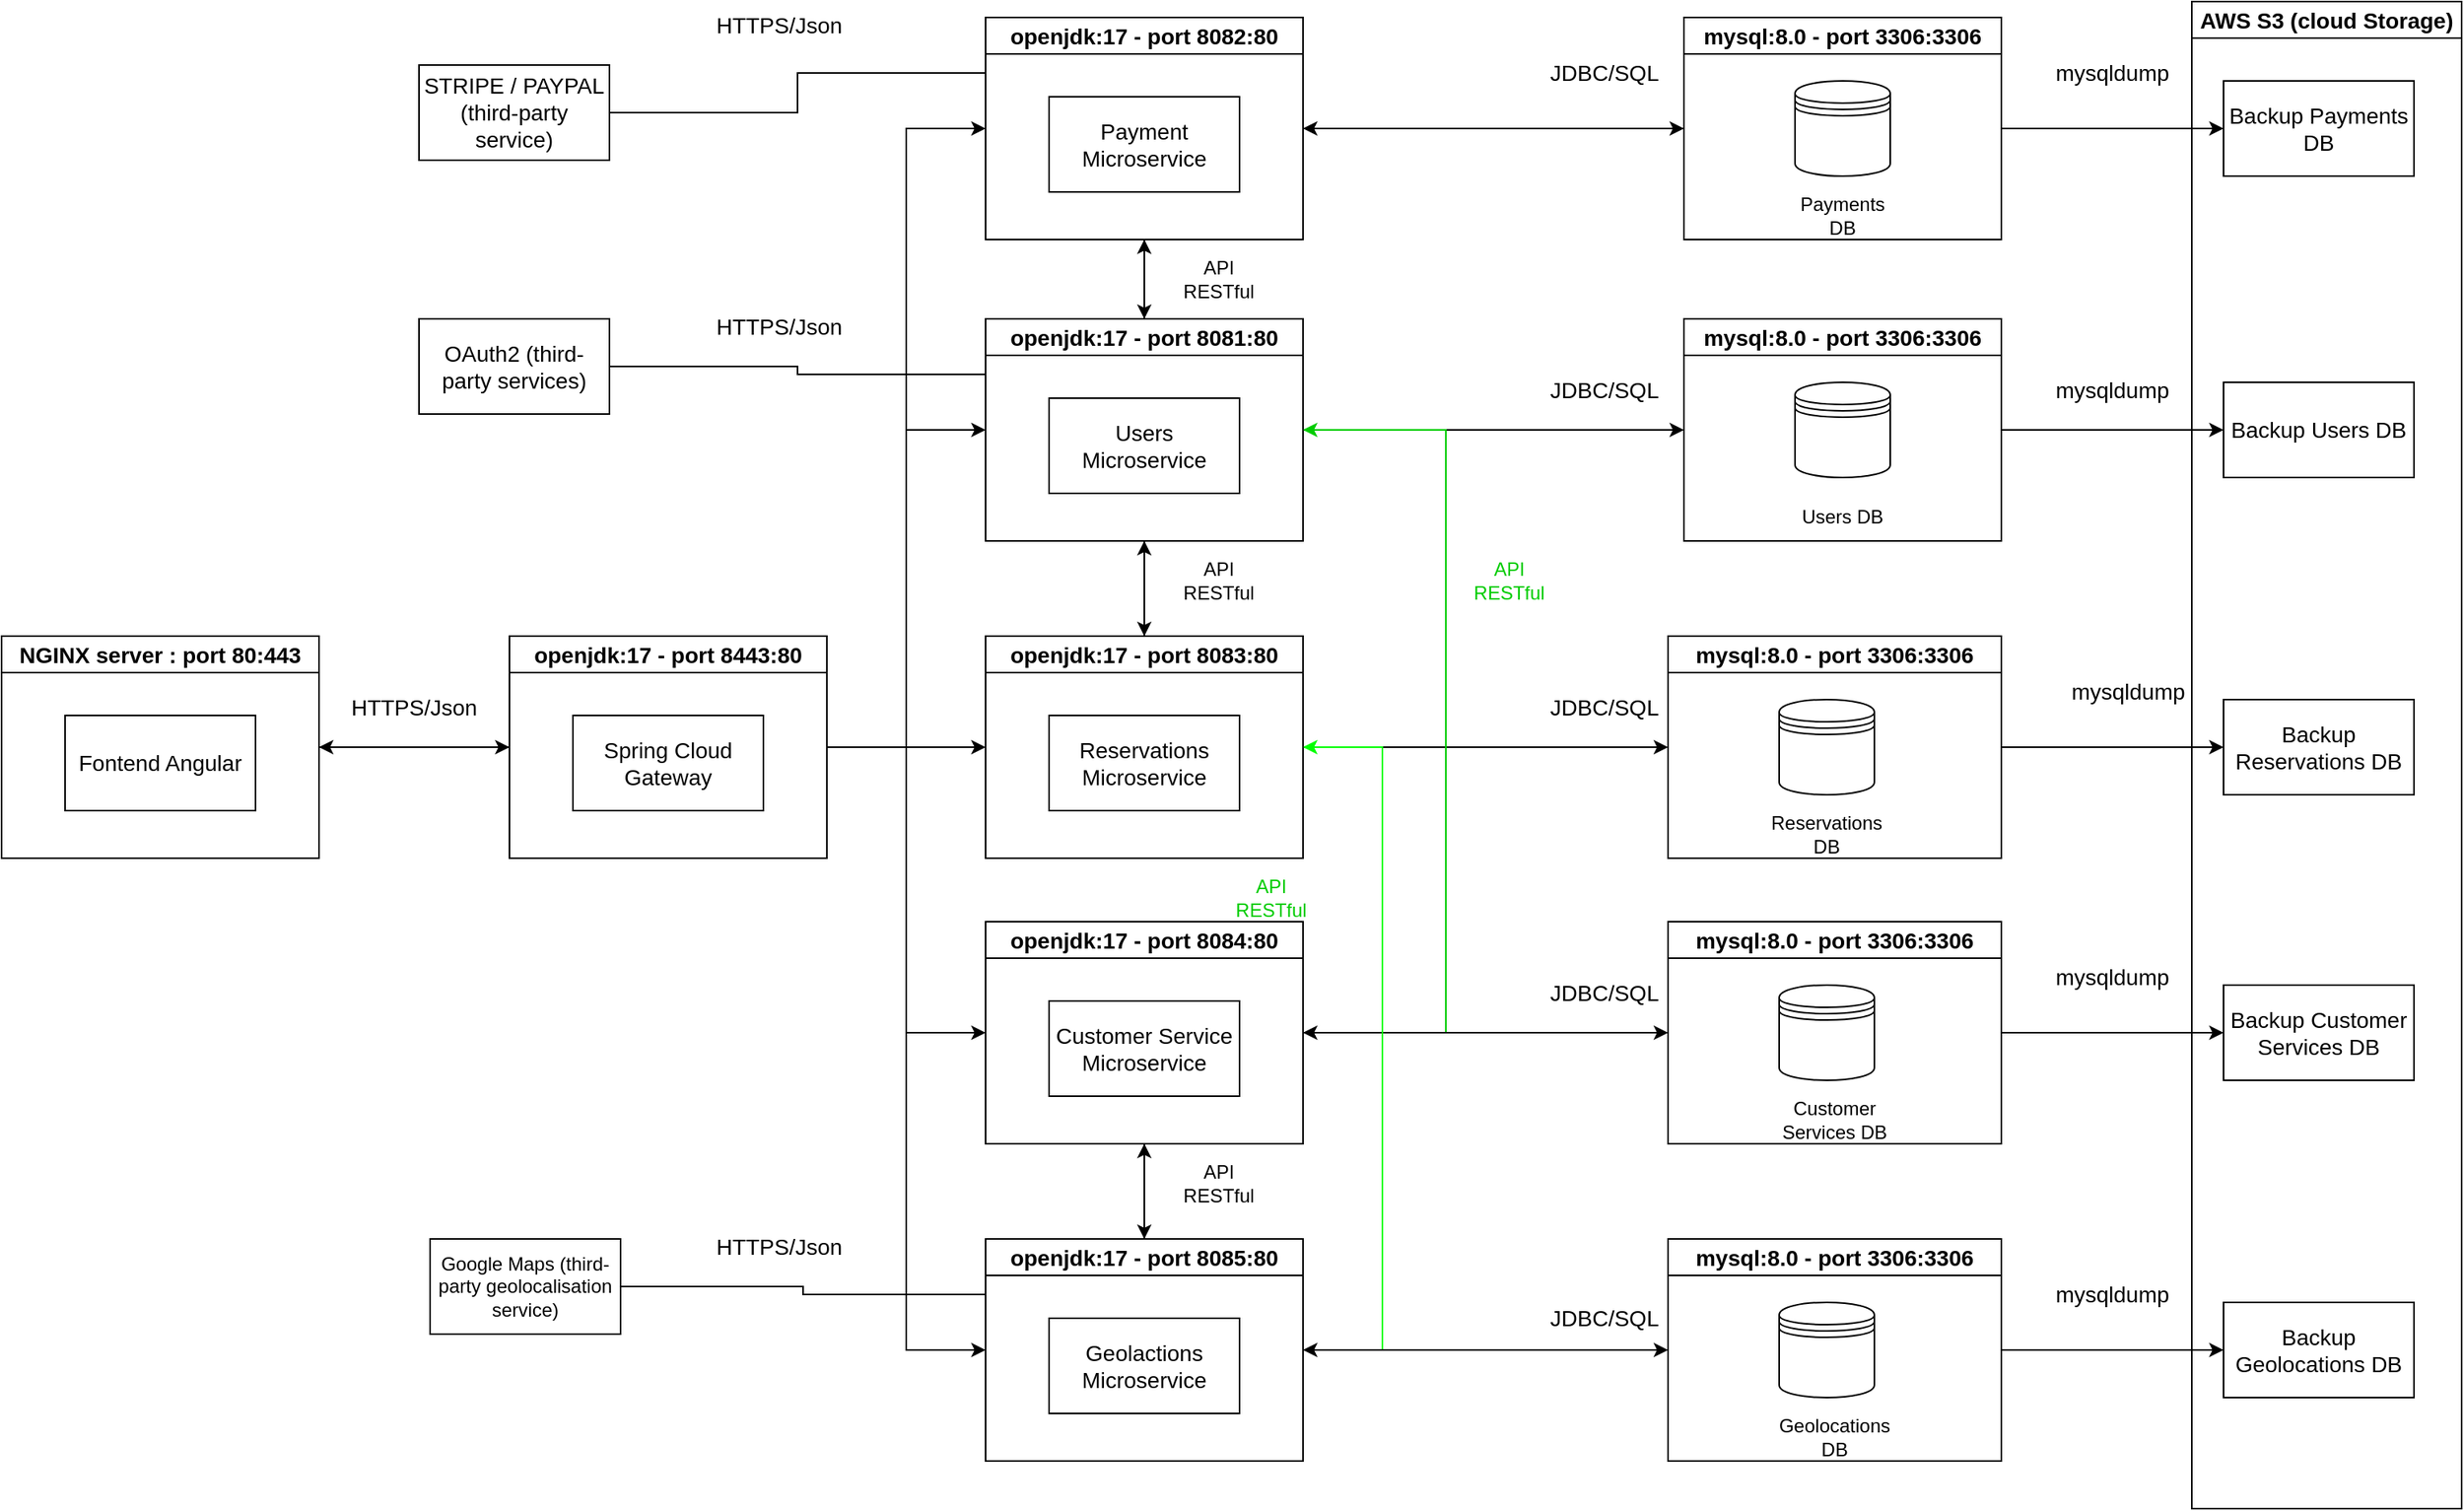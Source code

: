 <mxfile version="24.7.7">
  <diagram name="Page-1" id="HTvIIr98uRL_a_d4ipdB">
    <mxGraphModel dx="1766" dy="2174" grid="1" gridSize="10" guides="1" tooltips="1" connect="1" arrows="1" fold="1" page="1" pageScale="1" pageWidth="827" pageHeight="1169" math="0" shadow="0">
      <root>
        <mxCell id="0" />
        <mxCell id="1" parent="0" />
        <mxCell id="VIl7qetFcdLMGMQmezE--7" style="edgeStyle=orthogonalEdgeStyle;rounded=0;orthogonalLoop=1;jettySize=auto;html=1;entryX=0;entryY=0.5;entryDx=0;entryDy=0;" edge="1" parent="1" source="VIl7qetFcdLMGMQmezE--1" target="VIl7qetFcdLMGMQmezE--3">
          <mxGeometry relative="1" as="geometry" />
        </mxCell>
        <mxCell id="VIl7qetFcdLMGMQmezE--1" value="&lt;font style=&quot;font-size: 14px;&quot;&gt;NGINX server : port 80:443&lt;/font&gt;" style="swimlane;whiteSpace=wrap;html=1;" vertex="1" parent="1">
          <mxGeometry x="30" y="170" width="200" height="140" as="geometry" />
        </mxCell>
        <UserObject label="&lt;font style=&quot;font-size: 14px;&quot;&gt;Fontend Angular&lt;/font&gt;" treeRoot="1" id="VIl7qetFcdLMGMQmezE--2">
          <mxCell style="whiteSpace=wrap;html=1;align=center;treeFolding=1;treeMoving=1;newEdgeStyle={&quot;edgeStyle&quot;:&quot;elbowEdgeStyle&quot;,&quot;startArrow&quot;:&quot;none&quot;,&quot;endArrow&quot;:&quot;none&quot;};" vertex="1" parent="VIl7qetFcdLMGMQmezE--1">
            <mxGeometry x="40" y="50" width="120" height="60" as="geometry" />
          </mxCell>
        </UserObject>
        <mxCell id="VIl7qetFcdLMGMQmezE--8" style="edgeStyle=orthogonalEdgeStyle;rounded=0;orthogonalLoop=1;jettySize=auto;html=1;entryX=1;entryY=0.5;entryDx=0;entryDy=0;strokeColor=#000000;" edge="1" parent="1" source="VIl7qetFcdLMGMQmezE--3" target="VIl7qetFcdLMGMQmezE--1">
          <mxGeometry relative="1" as="geometry" />
        </mxCell>
        <mxCell id="VIl7qetFcdLMGMQmezE--18" style="edgeStyle=orthogonalEdgeStyle;rounded=0;orthogonalLoop=1;jettySize=auto;html=1;entryX=0;entryY=0.5;entryDx=0;entryDy=0;" edge="1" parent="1" source="VIl7qetFcdLMGMQmezE--3" target="VIl7qetFcdLMGMQmezE--12">
          <mxGeometry relative="1" as="geometry" />
        </mxCell>
        <mxCell id="VIl7qetFcdLMGMQmezE--19" style="edgeStyle=orthogonalEdgeStyle;rounded=0;orthogonalLoop=1;jettySize=auto;html=1;entryX=0;entryY=0.5;entryDx=0;entryDy=0;" edge="1" parent="1" source="VIl7qetFcdLMGMQmezE--3" target="VIl7qetFcdLMGMQmezE--5">
          <mxGeometry relative="1" as="geometry" />
        </mxCell>
        <mxCell id="VIl7qetFcdLMGMQmezE--20" style="edgeStyle=orthogonalEdgeStyle;rounded=0;orthogonalLoop=1;jettySize=auto;html=1;entryX=0;entryY=0.5;entryDx=0;entryDy=0;" edge="1" parent="1" source="VIl7qetFcdLMGMQmezE--3" target="VIl7qetFcdLMGMQmezE--10">
          <mxGeometry relative="1" as="geometry" />
        </mxCell>
        <mxCell id="VIl7qetFcdLMGMQmezE--21" style="edgeStyle=orthogonalEdgeStyle;rounded=0;orthogonalLoop=1;jettySize=auto;html=1;entryX=0;entryY=0.5;entryDx=0;entryDy=0;" edge="1" parent="1" source="VIl7qetFcdLMGMQmezE--3" target="VIl7qetFcdLMGMQmezE--14">
          <mxGeometry relative="1" as="geometry" />
        </mxCell>
        <mxCell id="VIl7qetFcdLMGMQmezE--22" style="edgeStyle=orthogonalEdgeStyle;rounded=0;orthogonalLoop=1;jettySize=auto;html=1;entryX=0;entryY=0.5;entryDx=0;entryDy=0;" edge="1" parent="1" source="VIl7qetFcdLMGMQmezE--3" target="VIl7qetFcdLMGMQmezE--16">
          <mxGeometry relative="1" as="geometry" />
        </mxCell>
        <mxCell id="VIl7qetFcdLMGMQmezE--3" value="&lt;font style=&quot;font-size: 14px;&quot;&gt;openjdk:17 - port 8443:80&lt;/font&gt;" style="swimlane;whiteSpace=wrap;html=1;" vertex="1" parent="1">
          <mxGeometry x="350" y="170" width="200" height="140" as="geometry" />
        </mxCell>
        <UserObject label="&lt;font style=&quot;font-size: 14px;&quot;&gt;Spring Cloud Gateway&lt;/font&gt;" treeRoot="1" id="VIl7qetFcdLMGMQmezE--4">
          <mxCell style="whiteSpace=wrap;html=1;align=center;treeFolding=1;treeMoving=1;newEdgeStyle={&quot;edgeStyle&quot;:&quot;elbowEdgeStyle&quot;,&quot;startArrow&quot;:&quot;none&quot;,&quot;endArrow&quot;:&quot;none&quot;};" vertex="1" parent="VIl7qetFcdLMGMQmezE--3">
            <mxGeometry x="40" y="50" width="120" height="60" as="geometry" />
          </mxCell>
        </UserObject>
        <mxCell id="VIl7qetFcdLMGMQmezE--44" style="edgeStyle=orthogonalEdgeStyle;rounded=0;orthogonalLoop=1;jettySize=auto;html=1;entryX=0.5;entryY=1;entryDx=0;entryDy=0;" edge="1" parent="1" source="VIl7qetFcdLMGMQmezE--5" target="VIl7qetFcdLMGMQmezE--10">
          <mxGeometry relative="1" as="geometry" />
        </mxCell>
        <mxCell id="VIl7qetFcdLMGMQmezE--49" style="edgeStyle=orthogonalEdgeStyle;rounded=0;orthogonalLoop=1;jettySize=auto;html=1;" edge="1" parent="1" source="VIl7qetFcdLMGMQmezE--5">
          <mxGeometry relative="1" as="geometry">
            <mxPoint x="750" y="170" as="targetPoint" />
          </mxGeometry>
        </mxCell>
        <mxCell id="VIl7qetFcdLMGMQmezE--65" style="edgeStyle=orthogonalEdgeStyle;rounded=0;orthogonalLoop=1;jettySize=auto;html=1;entryX=1;entryY=0.5;entryDx=0;entryDy=0;" edge="1" parent="1" source="VIl7qetFcdLMGMQmezE--5" target="VIl7qetFcdLMGMQmezE--14">
          <mxGeometry relative="1" as="geometry">
            <Array as="points">
              <mxPoint x="940" y="40" />
              <mxPoint x="940" y="420" />
            </Array>
          </mxGeometry>
        </mxCell>
        <mxCell id="VIl7qetFcdLMGMQmezE--84" style="edgeStyle=orthogonalEdgeStyle;rounded=0;orthogonalLoop=1;jettySize=auto;html=1;entryX=0;entryY=0.5;entryDx=0;entryDy=0;" edge="1" parent="1" source="VIl7qetFcdLMGMQmezE--5" target="VIl7qetFcdLMGMQmezE--81">
          <mxGeometry relative="1" as="geometry" />
        </mxCell>
        <mxCell id="VIl7qetFcdLMGMQmezE--5" value="&lt;font style=&quot;font-size: 14px;&quot;&gt;openjdk:17 - port 8081:80&lt;/font&gt;" style="swimlane;whiteSpace=wrap;html=1;" vertex="1" parent="1">
          <mxGeometry x="650" y="-30" width="200" height="140" as="geometry" />
        </mxCell>
        <UserObject label="&lt;font style=&quot;font-size: 14px;&quot;&gt;Users Microservice&lt;/font&gt;" treeRoot="1" id="VIl7qetFcdLMGMQmezE--6">
          <mxCell style="whiteSpace=wrap;html=1;align=center;treeFolding=1;treeMoving=1;newEdgeStyle={&quot;edgeStyle&quot;:&quot;elbowEdgeStyle&quot;,&quot;startArrow&quot;:&quot;none&quot;,&quot;endArrow&quot;:&quot;none&quot;};" vertex="1" parent="VIl7qetFcdLMGMQmezE--5">
            <mxGeometry x="40" y="50" width="120" height="60" as="geometry" />
          </mxCell>
        </UserObject>
        <mxCell id="VIl7qetFcdLMGMQmezE--9" value="&lt;font style=&quot;font-size: 14px;&quot;&gt;HTTPS/Json&lt;/font&gt;" style="text;html=1;align=center;verticalAlign=middle;whiteSpace=wrap;rounded=0;" vertex="1" parent="1">
          <mxGeometry x="260" y="200" width="60" height="30" as="geometry" />
        </mxCell>
        <mxCell id="VIl7qetFcdLMGMQmezE--43" style="edgeStyle=orthogonalEdgeStyle;rounded=0;orthogonalLoop=1;jettySize=auto;html=1;entryX=0.5;entryY=0;entryDx=0;entryDy=0;" edge="1" parent="1" source="VIl7qetFcdLMGMQmezE--10" target="VIl7qetFcdLMGMQmezE--5">
          <mxGeometry relative="1" as="geometry" />
        </mxCell>
        <mxCell id="VIl7qetFcdLMGMQmezE--74" style="edgeStyle=orthogonalEdgeStyle;rounded=0;orthogonalLoop=1;jettySize=auto;html=1;entryX=0;entryY=0.5;entryDx=0;entryDy=0;" edge="1" parent="1" source="VIl7qetFcdLMGMQmezE--10" target="VIl7qetFcdLMGMQmezE--69">
          <mxGeometry relative="1" as="geometry" />
        </mxCell>
        <mxCell id="VIl7qetFcdLMGMQmezE--10" value="&lt;font style=&quot;font-size: 14px;&quot;&gt;openjdk:17 - port 8082:80&lt;/font&gt;" style="swimlane;whiteSpace=wrap;html=1;" vertex="1" parent="1">
          <mxGeometry x="650" y="-220" width="200" height="140" as="geometry" />
        </mxCell>
        <UserObject label="&lt;font style=&quot;font-size: 14px;&quot;&gt;Payment Microservice&lt;/font&gt;" treeRoot="1" id="VIl7qetFcdLMGMQmezE--11">
          <mxCell style="whiteSpace=wrap;html=1;align=center;treeFolding=1;treeMoving=1;newEdgeStyle={&quot;edgeStyle&quot;:&quot;elbowEdgeStyle&quot;,&quot;startArrow&quot;:&quot;none&quot;,&quot;endArrow&quot;:&quot;none&quot;};" vertex="1" parent="VIl7qetFcdLMGMQmezE--10">
            <mxGeometry x="40" y="50" width="120" height="60" as="geometry" />
          </mxCell>
        </UserObject>
        <mxCell id="VIl7qetFcdLMGMQmezE--47" style="edgeStyle=orthogonalEdgeStyle;rounded=0;orthogonalLoop=1;jettySize=auto;html=1;entryX=0.5;entryY=1;entryDx=0;entryDy=0;" edge="1" parent="1" source="VIl7qetFcdLMGMQmezE--12" target="VIl7qetFcdLMGMQmezE--5">
          <mxGeometry relative="1" as="geometry" />
        </mxCell>
        <mxCell id="VIl7qetFcdLMGMQmezE--60" style="edgeStyle=orthogonalEdgeStyle;rounded=0;orthogonalLoop=1;jettySize=auto;html=1;entryX=1;entryY=0.5;entryDx=0;entryDy=0;" edge="1" parent="1" source="VIl7qetFcdLMGMQmezE--12" target="VIl7qetFcdLMGMQmezE--16">
          <mxGeometry relative="1" as="geometry">
            <Array as="points">
              <mxPoint x="900" y="240" />
              <mxPoint x="900" y="620" />
            </Array>
          </mxGeometry>
        </mxCell>
        <mxCell id="VIl7qetFcdLMGMQmezE--89" style="edgeStyle=orthogonalEdgeStyle;rounded=0;orthogonalLoop=1;jettySize=auto;html=1;entryX=0;entryY=0.5;entryDx=0;entryDy=0;" edge="1" parent="1" source="VIl7qetFcdLMGMQmezE--12" target="VIl7qetFcdLMGMQmezE--86">
          <mxGeometry relative="1" as="geometry" />
        </mxCell>
        <mxCell id="VIl7qetFcdLMGMQmezE--12" value="&lt;font style=&quot;font-size: 14px;&quot;&gt;openjdk:17 - port 8083:80&lt;/font&gt;" style="swimlane;whiteSpace=wrap;html=1;" vertex="1" parent="1">
          <mxGeometry x="650" y="170" width="200" height="140" as="geometry" />
        </mxCell>
        <UserObject label="&lt;font style=&quot;font-size: 14px;&quot;&gt;Reservations Microservice&lt;/font&gt;" treeRoot="1" id="VIl7qetFcdLMGMQmezE--13">
          <mxCell style="whiteSpace=wrap;html=1;align=center;treeFolding=1;treeMoving=1;newEdgeStyle={&quot;edgeStyle&quot;:&quot;elbowEdgeStyle&quot;,&quot;startArrow&quot;:&quot;none&quot;,&quot;endArrow&quot;:&quot;none&quot;};" vertex="1" parent="VIl7qetFcdLMGMQmezE--12">
            <mxGeometry x="40" y="50" width="120" height="60" as="geometry" />
          </mxCell>
        </UserObject>
        <mxCell id="VIl7qetFcdLMGMQmezE--51" style="edgeStyle=orthogonalEdgeStyle;rounded=0;orthogonalLoop=1;jettySize=auto;html=1;entryX=0.5;entryY=0;entryDx=0;entryDy=0;" edge="1" parent="1" source="VIl7qetFcdLMGMQmezE--14" target="VIl7qetFcdLMGMQmezE--16">
          <mxGeometry relative="1" as="geometry" />
        </mxCell>
        <mxCell id="VIl7qetFcdLMGMQmezE--63" style="edgeStyle=orthogonalEdgeStyle;rounded=0;orthogonalLoop=1;jettySize=auto;html=1;entryX=1;entryY=0.5;entryDx=0;entryDy=0;strokeColor=#00CC00;" edge="1" parent="1" source="VIl7qetFcdLMGMQmezE--14" target="VIl7qetFcdLMGMQmezE--5">
          <mxGeometry relative="1" as="geometry">
            <Array as="points">
              <mxPoint x="940" y="420" />
              <mxPoint x="940" y="40" />
            </Array>
          </mxGeometry>
        </mxCell>
        <mxCell id="VIl7qetFcdLMGMQmezE--99" style="edgeStyle=orthogonalEdgeStyle;rounded=0;orthogonalLoop=1;jettySize=auto;html=1;entryX=0;entryY=0.5;entryDx=0;entryDy=0;" edge="1" parent="1" source="VIl7qetFcdLMGMQmezE--14" target="VIl7qetFcdLMGMQmezE--96">
          <mxGeometry relative="1" as="geometry" />
        </mxCell>
        <mxCell id="VIl7qetFcdLMGMQmezE--14" value="&lt;font style=&quot;font-size: 14px;&quot;&gt;openjdk:17 - port 8084:80&lt;/font&gt;" style="swimlane;whiteSpace=wrap;html=1;" vertex="1" parent="1">
          <mxGeometry x="650" y="350" width="200" height="140" as="geometry" />
        </mxCell>
        <UserObject label="&lt;font style=&quot;font-size: 14px;&quot;&gt;Customer Service Microservice&lt;/font&gt;" treeRoot="1" id="VIl7qetFcdLMGMQmezE--15">
          <mxCell style="whiteSpace=wrap;html=1;align=center;treeFolding=1;treeMoving=1;newEdgeStyle={&quot;edgeStyle&quot;:&quot;elbowEdgeStyle&quot;,&quot;startArrow&quot;:&quot;none&quot;,&quot;endArrow&quot;:&quot;none&quot;};" vertex="1" parent="VIl7qetFcdLMGMQmezE--14">
            <mxGeometry x="40" y="50" width="120" height="60" as="geometry" />
          </mxCell>
        </UserObject>
        <mxCell id="VIl7qetFcdLMGMQmezE--52" style="edgeStyle=orthogonalEdgeStyle;rounded=0;orthogonalLoop=1;jettySize=auto;html=1;entryX=0.5;entryY=1;entryDx=0;entryDy=0;" edge="1" parent="1" source="VIl7qetFcdLMGMQmezE--16" target="VIl7qetFcdLMGMQmezE--14">
          <mxGeometry relative="1" as="geometry" />
        </mxCell>
        <mxCell id="VIl7qetFcdLMGMQmezE--61" style="edgeStyle=orthogonalEdgeStyle;rounded=0;orthogonalLoop=1;jettySize=auto;html=1;entryX=1;entryY=0.5;entryDx=0;entryDy=0;strokeColor=#00FF00;" edge="1" parent="1" source="VIl7qetFcdLMGMQmezE--16" target="VIl7qetFcdLMGMQmezE--12">
          <mxGeometry relative="1" as="geometry">
            <Array as="points">
              <mxPoint x="900" y="620" />
              <mxPoint x="900" y="240" />
            </Array>
          </mxGeometry>
        </mxCell>
        <mxCell id="VIl7qetFcdLMGMQmezE--105" style="edgeStyle=orthogonalEdgeStyle;rounded=0;orthogonalLoop=1;jettySize=auto;html=1;entryX=0;entryY=0.5;entryDx=0;entryDy=0;" edge="1" parent="1" source="VIl7qetFcdLMGMQmezE--16" target="VIl7qetFcdLMGMQmezE--102">
          <mxGeometry relative="1" as="geometry" />
        </mxCell>
        <mxCell id="VIl7qetFcdLMGMQmezE--16" value="&lt;font style=&quot;font-size: 14px;&quot;&gt;openjdk:17 - port 8085:80&lt;/font&gt;" style="swimlane;whiteSpace=wrap;html=1;" vertex="1" parent="1">
          <mxGeometry x="650" y="550" width="200" height="140" as="geometry" />
        </mxCell>
        <UserObject label="&lt;font style=&quot;font-size: 14px;&quot;&gt;Geolactions Microservice&lt;/font&gt;" treeRoot="1" id="VIl7qetFcdLMGMQmezE--17">
          <mxCell style="whiteSpace=wrap;html=1;align=center;treeFolding=1;treeMoving=1;newEdgeStyle={&quot;edgeStyle&quot;:&quot;elbowEdgeStyle&quot;,&quot;startArrow&quot;:&quot;none&quot;,&quot;endArrow&quot;:&quot;none&quot;};" vertex="1" parent="VIl7qetFcdLMGMQmezE--16">
            <mxGeometry x="40" y="50" width="120" height="60" as="geometry" />
          </mxCell>
        </UserObject>
        <mxCell id="VIl7qetFcdLMGMQmezE--34" style="edgeStyle=elbowEdgeStyle;rounded=0;orthogonalLoop=1;jettySize=auto;html=1;startArrow=none;endArrow=none;entryX=0;entryY=0.25;entryDx=0;entryDy=0;" edge="1" parent="1" source="VIl7qetFcdLMGMQmezE--29" target="VIl7qetFcdLMGMQmezE--10">
          <mxGeometry relative="1" as="geometry" />
        </mxCell>
        <UserObject label="&lt;font style=&quot;font-size: 14px;&quot;&gt;STRIPE / PAYPAL (third-party service)&lt;/font&gt;" treeRoot="1" id="VIl7qetFcdLMGMQmezE--29">
          <mxCell style="whiteSpace=wrap;html=1;align=center;treeFolding=1;treeMoving=1;newEdgeStyle={&quot;edgeStyle&quot;:&quot;elbowEdgeStyle&quot;,&quot;startArrow&quot;:&quot;none&quot;,&quot;endArrow&quot;:&quot;none&quot;};" vertex="1" parent="1">
            <mxGeometry x="293" y="-190" width="120" height="60" as="geometry" />
          </mxCell>
        </UserObject>
        <mxCell id="VIl7qetFcdLMGMQmezE--31" value="&lt;font style=&quot;font-size: 14px;&quot;&gt;HTTPS/Json&lt;/font&gt;" style="text;html=1;align=center;verticalAlign=middle;whiteSpace=wrap;rounded=0;" vertex="1" parent="1">
          <mxGeometry x="490" y="-230" width="60" height="30" as="geometry" />
        </mxCell>
        <mxCell id="VIl7qetFcdLMGMQmezE--36" style="edgeStyle=elbowEdgeStyle;rounded=0;orthogonalLoop=1;jettySize=auto;html=1;startArrow=none;endArrow=none;entryX=0;entryY=0.25;entryDx=0;entryDy=0;" edge="1" parent="1" source="VIl7qetFcdLMGMQmezE--35" target="VIl7qetFcdLMGMQmezE--5">
          <mxGeometry relative="1" as="geometry" />
        </mxCell>
        <UserObject label="&lt;font style=&quot;font-size: 14px;&quot;&gt;OAuth2 (third-party services)&lt;/font&gt;" treeRoot="1" id="VIl7qetFcdLMGMQmezE--35">
          <mxCell style="whiteSpace=wrap;html=1;align=center;treeFolding=1;treeMoving=1;newEdgeStyle={&quot;edgeStyle&quot;:&quot;elbowEdgeStyle&quot;,&quot;startArrow&quot;:&quot;none&quot;,&quot;endArrow&quot;:&quot;none&quot;};" vertex="1" parent="1">
            <mxGeometry x="293" y="-30" width="120" height="60" as="geometry" />
          </mxCell>
        </UserObject>
        <mxCell id="VIl7qetFcdLMGMQmezE--37" value="&lt;font style=&quot;font-size: 14px;&quot;&gt;HTTPS/Json&lt;/font&gt;" style="text;html=1;align=center;verticalAlign=middle;whiteSpace=wrap;rounded=0;" vertex="1" parent="1">
          <mxGeometry x="490" y="-40" width="60" height="30" as="geometry" />
        </mxCell>
        <mxCell id="VIl7qetFcdLMGMQmezE--40" style="edgeStyle=elbowEdgeStyle;rounded=0;orthogonalLoop=1;jettySize=auto;html=1;startArrow=none;endArrow=none;entryX=0;entryY=0.25;entryDx=0;entryDy=0;" edge="1" parent="1" source="VIl7qetFcdLMGMQmezE--39" target="VIl7qetFcdLMGMQmezE--16">
          <mxGeometry relative="1" as="geometry" />
        </mxCell>
        <UserObject label="Google Maps (third-party geolocalisation service)" treeRoot="1" id="VIl7qetFcdLMGMQmezE--39">
          <mxCell style="whiteSpace=wrap;html=1;align=center;treeFolding=1;treeMoving=1;newEdgeStyle={&quot;edgeStyle&quot;:&quot;elbowEdgeStyle&quot;,&quot;startArrow&quot;:&quot;none&quot;,&quot;endArrow&quot;:&quot;none&quot;};" vertex="1" parent="1">
            <mxGeometry x="300" y="550" width="120" height="60" as="geometry" />
          </mxCell>
        </UserObject>
        <mxCell id="VIl7qetFcdLMGMQmezE--41" value="&lt;font style=&quot;font-size: 14px;&quot;&gt;HTTPS/Json&lt;/font&gt;" style="text;html=1;align=center;verticalAlign=middle;whiteSpace=wrap;rounded=0;" vertex="1" parent="1">
          <mxGeometry x="490" y="540" width="60" height="30" as="geometry" />
        </mxCell>
        <mxCell id="VIl7qetFcdLMGMQmezE--45" value="API RESTful" style="text;html=1;align=center;verticalAlign=middle;whiteSpace=wrap;rounded=0;" vertex="1" parent="1">
          <mxGeometry x="767" y="-70" width="60" height="30" as="geometry" />
        </mxCell>
        <mxCell id="VIl7qetFcdLMGMQmezE--50" value="API RESTful" style="text;html=1;align=center;verticalAlign=middle;whiteSpace=wrap;rounded=0;" vertex="1" parent="1">
          <mxGeometry x="767" y="120" width="60" height="30" as="geometry" />
        </mxCell>
        <mxCell id="VIl7qetFcdLMGMQmezE--55" value="API RESTful" style="text;html=1;align=center;verticalAlign=middle;whiteSpace=wrap;rounded=0;" vertex="1" parent="1">
          <mxGeometry x="767" y="500" width="60" height="30" as="geometry" />
        </mxCell>
        <mxCell id="VIl7qetFcdLMGMQmezE--62" value="&lt;font color=&quot;#00cc00&quot; style=&quot;font-size: 12px;&quot;&gt;API RESTful&lt;/font&gt;" style="text;html=1;align=center;verticalAlign=middle;whiteSpace=wrap;rounded=0;" vertex="1" parent="1">
          <mxGeometry x="800" y="320" width="60" height="30" as="geometry" />
        </mxCell>
        <mxCell id="VIl7qetFcdLMGMQmezE--64" value="&lt;font color=&quot;#00cc00&quot;&gt;API RESTful&lt;/font&gt;" style="text;html=1;align=center;verticalAlign=middle;whiteSpace=wrap;rounded=0;" vertex="1" parent="1">
          <mxGeometry x="950" y="120" width="60" height="30" as="geometry" />
        </mxCell>
        <mxCell id="VIl7qetFcdLMGMQmezE--75" style="edgeStyle=orthogonalEdgeStyle;rounded=0;orthogonalLoop=1;jettySize=auto;html=1;entryX=1;entryY=0.5;entryDx=0;entryDy=0;" edge="1" parent="1" source="VIl7qetFcdLMGMQmezE--69" target="VIl7qetFcdLMGMQmezE--10">
          <mxGeometry relative="1" as="geometry" />
        </mxCell>
        <mxCell id="VIl7qetFcdLMGMQmezE--120" style="edgeStyle=orthogonalEdgeStyle;rounded=0;orthogonalLoop=1;jettySize=auto;html=1;entryX=0;entryY=0.5;entryDx=0;entryDy=0;" edge="1" parent="1" source="VIl7qetFcdLMGMQmezE--69" target="VIl7qetFcdLMGMQmezE--109">
          <mxGeometry relative="1" as="geometry" />
        </mxCell>
        <mxCell id="VIl7qetFcdLMGMQmezE--69" value="&lt;font style=&quot;font-size: 14px;&quot;&gt;mysql:8.0 - port 3306:3306&lt;/font&gt;" style="swimlane;whiteSpace=wrap;html=1;" vertex="1" parent="1">
          <mxGeometry x="1090" y="-220" width="200" height="140" as="geometry" />
        </mxCell>
        <mxCell id="VIl7qetFcdLMGMQmezE--72" value="" style="shape=datastore;whiteSpace=wrap;html=1;" vertex="1" parent="VIl7qetFcdLMGMQmezE--69">
          <mxGeometry x="70" y="40" width="60" height="60" as="geometry" />
        </mxCell>
        <mxCell id="VIl7qetFcdLMGMQmezE--73" value="Payments DB" style="text;html=1;align=center;verticalAlign=middle;whiteSpace=wrap;rounded=0;" vertex="1" parent="VIl7qetFcdLMGMQmezE--69">
          <mxGeometry x="70" y="110" width="60" height="30" as="geometry" />
        </mxCell>
        <mxCell id="VIl7qetFcdLMGMQmezE--79" value="&lt;font style=&quot;font-size: 14px;&quot;&gt;JDBC/SQL&lt;/font&gt;" style="text;html=1;align=center;verticalAlign=middle;whiteSpace=wrap;rounded=0;" vertex="1" parent="1">
          <mxGeometry x="1010" y="-200" width="60" height="30" as="geometry" />
        </mxCell>
        <mxCell id="VIl7qetFcdLMGMQmezE--119" style="edgeStyle=orthogonalEdgeStyle;rounded=0;orthogonalLoop=1;jettySize=auto;html=1;entryX=0;entryY=0.5;entryDx=0;entryDy=0;" edge="1" parent="1" source="VIl7qetFcdLMGMQmezE--81" target="VIl7qetFcdLMGMQmezE--110">
          <mxGeometry relative="1" as="geometry" />
        </mxCell>
        <mxCell id="VIl7qetFcdLMGMQmezE--81" value="&lt;font style=&quot;font-size: 14px;&quot;&gt;mysql:8.0 - port 3306:3306&lt;/font&gt;" style="swimlane;whiteSpace=wrap;html=1;" vertex="1" parent="1">
          <mxGeometry x="1090" y="-30" width="200" height="140" as="geometry" />
        </mxCell>
        <mxCell id="VIl7qetFcdLMGMQmezE--82" value="" style="shape=datastore;whiteSpace=wrap;html=1;" vertex="1" parent="VIl7qetFcdLMGMQmezE--81">
          <mxGeometry x="70" y="40" width="60" height="60" as="geometry" />
        </mxCell>
        <mxCell id="VIl7qetFcdLMGMQmezE--83" value="Users DB" style="text;html=1;align=center;verticalAlign=middle;whiteSpace=wrap;rounded=0;" vertex="1" parent="VIl7qetFcdLMGMQmezE--81">
          <mxGeometry x="70" y="110" width="60" height="30" as="geometry" />
        </mxCell>
        <mxCell id="VIl7qetFcdLMGMQmezE--85" value="&lt;font style=&quot;font-size: 14px;&quot;&gt;JDBC/SQL&lt;/font&gt;" style="text;html=1;align=center;verticalAlign=middle;whiteSpace=wrap;rounded=0;" vertex="1" parent="1">
          <mxGeometry x="1010" width="60" height="30" as="geometry" />
        </mxCell>
        <mxCell id="VIl7qetFcdLMGMQmezE--118" style="edgeStyle=orthogonalEdgeStyle;rounded=0;orthogonalLoop=1;jettySize=auto;html=1;entryX=0;entryY=0.5;entryDx=0;entryDy=0;" edge="1" parent="1" source="VIl7qetFcdLMGMQmezE--86" target="VIl7qetFcdLMGMQmezE--111">
          <mxGeometry relative="1" as="geometry" />
        </mxCell>
        <mxCell id="VIl7qetFcdLMGMQmezE--86" value="&lt;font style=&quot;font-size: 14px;&quot;&gt;mysql:8.0 - port 3306:3306&lt;/font&gt;" style="swimlane;whiteSpace=wrap;html=1;" vertex="1" parent="1">
          <mxGeometry x="1080" y="170" width="210" height="140" as="geometry" />
        </mxCell>
        <mxCell id="VIl7qetFcdLMGMQmezE--87" value="" style="shape=datastore;whiteSpace=wrap;html=1;" vertex="1" parent="VIl7qetFcdLMGMQmezE--86">
          <mxGeometry x="70" y="40" width="60" height="60" as="geometry" />
        </mxCell>
        <mxCell id="VIl7qetFcdLMGMQmezE--88" value="Reservations DB" style="text;html=1;align=center;verticalAlign=middle;whiteSpace=wrap;rounded=0;" vertex="1" parent="VIl7qetFcdLMGMQmezE--86">
          <mxGeometry x="70" y="110" width="60" height="30" as="geometry" />
        </mxCell>
        <mxCell id="VIl7qetFcdLMGMQmezE--94" value="&lt;font style=&quot;font-size: 14px;&quot;&gt;JDBC/SQL&lt;/font&gt;" style="text;html=1;align=center;verticalAlign=middle;whiteSpace=wrap;rounded=0;" vertex="1" parent="1">
          <mxGeometry x="1010" y="200" width="60" height="30" as="geometry" />
        </mxCell>
        <mxCell id="VIl7qetFcdLMGMQmezE--117" style="edgeStyle=orthogonalEdgeStyle;rounded=0;orthogonalLoop=1;jettySize=auto;html=1;entryX=0;entryY=0.5;entryDx=0;entryDy=0;" edge="1" parent="1" source="VIl7qetFcdLMGMQmezE--96" target="VIl7qetFcdLMGMQmezE--112">
          <mxGeometry relative="1" as="geometry" />
        </mxCell>
        <mxCell id="VIl7qetFcdLMGMQmezE--96" value="&lt;font style=&quot;font-size: 14px;&quot;&gt;mysql:8.0 - port 3306:3306&lt;/font&gt;" style="swimlane;whiteSpace=wrap;html=1;" vertex="1" parent="1">
          <mxGeometry x="1080" y="350" width="210" height="140" as="geometry" />
        </mxCell>
        <mxCell id="VIl7qetFcdLMGMQmezE--97" value="" style="shape=datastore;whiteSpace=wrap;html=1;" vertex="1" parent="VIl7qetFcdLMGMQmezE--96">
          <mxGeometry x="70" y="40" width="60" height="60" as="geometry" />
        </mxCell>
        <mxCell id="VIl7qetFcdLMGMQmezE--98" value="Customer Services DB" style="text;html=1;align=center;verticalAlign=middle;whiteSpace=wrap;rounded=0;" vertex="1" parent="VIl7qetFcdLMGMQmezE--96">
          <mxGeometry x="60" y="110" width="90" height="30" as="geometry" />
        </mxCell>
        <mxCell id="VIl7qetFcdLMGMQmezE--100" value="&lt;font style=&quot;font-size: 14px;&quot;&gt;JDBC/SQL&lt;/font&gt;" style="text;html=1;align=center;verticalAlign=middle;whiteSpace=wrap;rounded=0;" vertex="1" parent="1">
          <mxGeometry x="1010" y="380" width="60" height="30" as="geometry" />
        </mxCell>
        <mxCell id="VIl7qetFcdLMGMQmezE--115" style="edgeStyle=orthogonalEdgeStyle;rounded=0;orthogonalLoop=1;jettySize=auto;html=1;entryX=0;entryY=0.5;entryDx=0;entryDy=0;" edge="1" parent="1" source="VIl7qetFcdLMGMQmezE--102" target="VIl7qetFcdLMGMQmezE--113">
          <mxGeometry relative="1" as="geometry" />
        </mxCell>
        <mxCell id="VIl7qetFcdLMGMQmezE--102" value="&lt;font style=&quot;font-size: 14px;&quot;&gt;mysql:8.0 - port 3306:3306&lt;/font&gt;" style="swimlane;whiteSpace=wrap;html=1;" vertex="1" parent="1">
          <mxGeometry x="1080" y="550" width="210" height="140" as="geometry" />
        </mxCell>
        <mxCell id="VIl7qetFcdLMGMQmezE--103" value="" style="shape=datastore;whiteSpace=wrap;html=1;" vertex="1" parent="VIl7qetFcdLMGMQmezE--102">
          <mxGeometry x="70" y="40" width="60" height="60" as="geometry" />
        </mxCell>
        <mxCell id="VIl7qetFcdLMGMQmezE--104" value="Geolocations DB" style="text;html=1;align=center;verticalAlign=middle;whiteSpace=wrap;rounded=0;" vertex="1" parent="VIl7qetFcdLMGMQmezE--102">
          <mxGeometry x="60" y="110" width="90" height="30" as="geometry" />
        </mxCell>
        <mxCell id="VIl7qetFcdLMGMQmezE--106" value="&lt;font style=&quot;font-size: 14px;&quot;&gt;JDBC/SQL&lt;/font&gt;" style="text;html=1;align=center;verticalAlign=middle;whiteSpace=wrap;rounded=0;" vertex="1" parent="1">
          <mxGeometry x="1010" y="585" width="60" height="30" as="geometry" />
        </mxCell>
        <UserObject label="&lt;font style=&quot;font-size: 14px;&quot;&gt;Backup Payments DB&lt;/font&gt;" treeRoot="1" id="VIl7qetFcdLMGMQmezE--109">
          <mxCell style="whiteSpace=wrap;html=1;align=center;treeFolding=1;treeMoving=1;newEdgeStyle={&quot;edgeStyle&quot;:&quot;elbowEdgeStyle&quot;,&quot;startArrow&quot;:&quot;none&quot;,&quot;endArrow&quot;:&quot;none&quot;};" vertex="1" parent="1">
            <mxGeometry x="1430" y="-180" width="120" height="60" as="geometry" />
          </mxCell>
        </UserObject>
        <UserObject label="&lt;font style=&quot;font-size: 14px;&quot;&gt;Backup Users DB&lt;/font&gt;" treeRoot="1" id="VIl7qetFcdLMGMQmezE--110">
          <mxCell style="whiteSpace=wrap;html=1;align=center;treeFolding=1;treeMoving=1;newEdgeStyle={&quot;edgeStyle&quot;:&quot;elbowEdgeStyle&quot;,&quot;startArrow&quot;:&quot;none&quot;,&quot;endArrow&quot;:&quot;none&quot;};" vertex="1" parent="1">
            <mxGeometry x="1430" y="10" width="120" height="60" as="geometry" />
          </mxCell>
        </UserObject>
        <UserObject label="&lt;font style=&quot;font-size: 14px;&quot;&gt;Backup Reservations DB&lt;/font&gt;" treeRoot="1" id="VIl7qetFcdLMGMQmezE--111">
          <mxCell style="whiteSpace=wrap;html=1;align=center;treeFolding=1;treeMoving=1;newEdgeStyle={&quot;edgeStyle&quot;:&quot;elbowEdgeStyle&quot;,&quot;startArrow&quot;:&quot;none&quot;,&quot;endArrow&quot;:&quot;none&quot;};" vertex="1" parent="1">
            <mxGeometry x="1430" y="210" width="120" height="60" as="geometry" />
          </mxCell>
        </UserObject>
        <UserObject label="&lt;font style=&quot;font-size: 14px;&quot;&gt;Backup Customer Services DB&lt;/font&gt;" treeRoot="1" id="VIl7qetFcdLMGMQmezE--112">
          <mxCell style="whiteSpace=wrap;html=1;align=center;treeFolding=1;treeMoving=1;newEdgeStyle={&quot;edgeStyle&quot;:&quot;elbowEdgeStyle&quot;,&quot;startArrow&quot;:&quot;none&quot;,&quot;endArrow&quot;:&quot;none&quot;};" vertex="1" parent="1">
            <mxGeometry x="1430" y="390" width="120" height="60" as="geometry" />
          </mxCell>
        </UserObject>
        <UserObject label="&lt;font style=&quot;font-size: 14px;&quot;&gt;Backup Geolocations DB&lt;/font&gt;" treeRoot="1" id="VIl7qetFcdLMGMQmezE--113">
          <mxCell style="whiteSpace=wrap;html=1;align=center;treeFolding=1;treeMoving=1;newEdgeStyle={&quot;edgeStyle&quot;:&quot;elbowEdgeStyle&quot;,&quot;startArrow&quot;:&quot;none&quot;,&quot;endArrow&quot;:&quot;none&quot;};" vertex="1" parent="1">
            <mxGeometry x="1430" y="590" width="120" height="60" as="geometry" />
          </mxCell>
        </UserObject>
        <mxCell id="VIl7qetFcdLMGMQmezE--121" value="&lt;font style=&quot;font-size: 14px;&quot;&gt;mysqldump&lt;/font&gt;" style="text;html=1;align=center;verticalAlign=middle;whiteSpace=wrap;rounded=0;" vertex="1" parent="1">
          <mxGeometry x="1330" y="-200" width="60" height="30" as="geometry" />
        </mxCell>
        <mxCell id="VIl7qetFcdLMGMQmezE--122" value="&lt;font style=&quot;font-size: 14px;&quot;&gt;mysqldump&lt;/font&gt;" style="text;html=1;align=center;verticalAlign=middle;whiteSpace=wrap;rounded=0;" vertex="1" parent="1">
          <mxGeometry x="1330" width="60" height="30" as="geometry" />
        </mxCell>
        <mxCell id="VIl7qetFcdLMGMQmezE--124" value="&lt;font style=&quot;font-size: 14px;&quot;&gt;mysqldump&lt;/font&gt;" style="text;html=1;align=center;verticalAlign=middle;whiteSpace=wrap;rounded=0;" vertex="1" parent="1">
          <mxGeometry x="1340" y="190" width="60" height="30" as="geometry" />
        </mxCell>
        <mxCell id="VIl7qetFcdLMGMQmezE--125" value="&lt;font style=&quot;font-size: 14px;&quot;&gt;mysqldump&lt;/font&gt;" style="text;html=1;align=center;verticalAlign=middle;whiteSpace=wrap;rounded=0;" vertex="1" parent="1">
          <mxGeometry x="1330" y="370" width="60" height="30" as="geometry" />
        </mxCell>
        <mxCell id="VIl7qetFcdLMGMQmezE--126" value="&lt;font style=&quot;font-size: 14px;&quot;&gt;mysqldump&lt;/font&gt;" style="text;html=1;align=center;verticalAlign=middle;whiteSpace=wrap;rounded=0;" vertex="1" parent="1">
          <mxGeometry x="1330" y="570" width="60" height="30" as="geometry" />
        </mxCell>
        <mxCell id="VIl7qetFcdLMGMQmezE--128" value="&lt;font style=&quot;font-size: 14px;&quot;&gt;AWS S3 (cloud Storage)&lt;/font&gt;" style="swimlane;whiteSpace=wrap;html=1;" vertex="1" parent="1">
          <mxGeometry x="1410" y="-230" width="170" height="950" as="geometry" />
        </mxCell>
      </root>
    </mxGraphModel>
  </diagram>
</mxfile>
